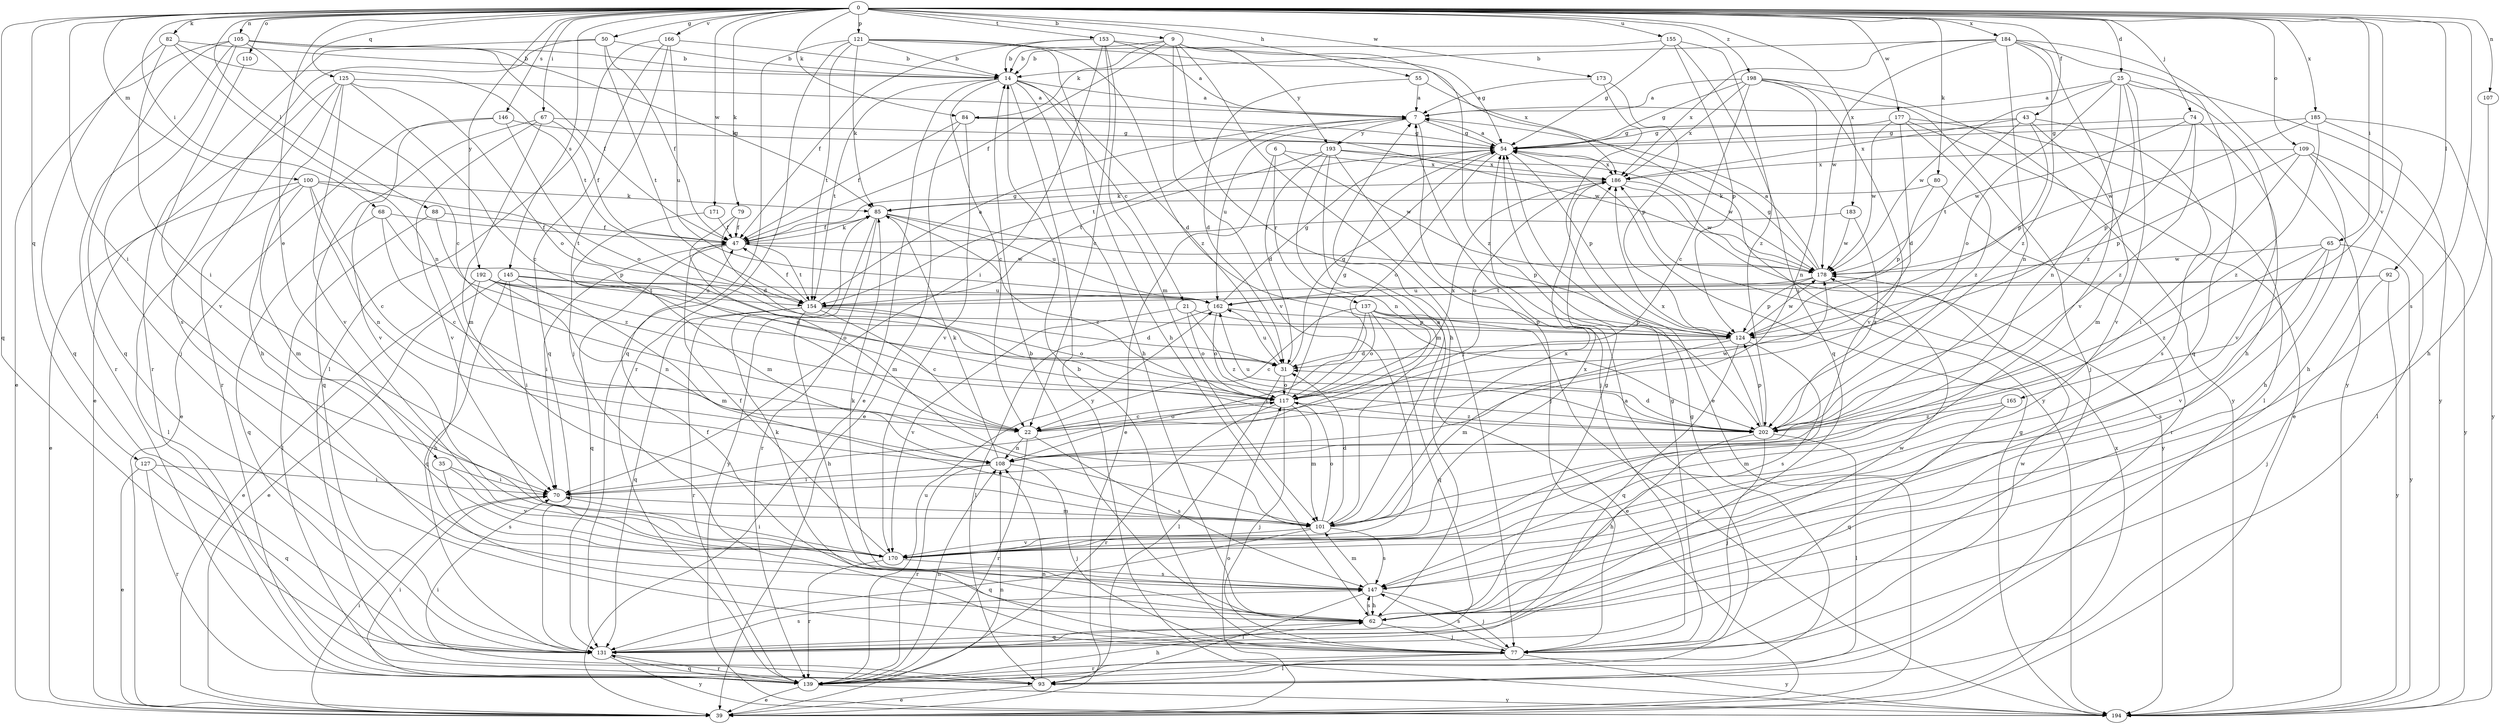 strict digraph  {
0;
6;
7;
9;
14;
21;
22;
25;
31;
35;
39;
43;
47;
50;
54;
55;
62;
65;
67;
68;
70;
74;
77;
79;
80;
82;
84;
85;
88;
92;
93;
100;
101;
105;
107;
108;
109;
110;
117;
121;
124;
125;
127;
131;
137;
139;
145;
146;
147;
153;
154;
155;
162;
165;
166;
170;
171;
173;
177;
178;
183;
184;
185;
186;
192;
193;
194;
198;
202;
0 -> 9  [label=b];
0 -> 25  [label=d];
0 -> 35  [label=e];
0 -> 43  [label=f];
0 -> 50  [label=g];
0 -> 55  [label=h];
0 -> 65  [label=i];
0 -> 67  [label=i];
0 -> 68  [label=i];
0 -> 70  [label=i];
0 -> 74  [label=j];
0 -> 79  [label=k];
0 -> 80  [label=k];
0 -> 82  [label=k];
0 -> 84  [label=k];
0 -> 88  [label=l];
0 -> 92  [label=l];
0 -> 100  [label=m];
0 -> 105  [label=n];
0 -> 107  [label=n];
0 -> 109  [label=o];
0 -> 110  [label=o];
0 -> 121  [label=p];
0 -> 125  [label=q];
0 -> 127  [label=q];
0 -> 131  [label=q];
0 -> 145  [label=s];
0 -> 146  [label=s];
0 -> 147  [label=s];
0 -> 153  [label=t];
0 -> 155  [label=u];
0 -> 165  [label=v];
0 -> 166  [label=v];
0 -> 171  [label=w];
0 -> 173  [label=w];
0 -> 177  [label=w];
0 -> 183  [label=x];
0 -> 184  [label=x];
0 -> 185  [label=x];
0 -> 192  [label=y];
0 -> 198  [label=z];
6 -> 39  [label=e];
6 -> 137  [label=r];
6 -> 178  [label=w];
6 -> 186  [label=x];
7 -> 54  [label=g];
7 -> 77  [label=j];
7 -> 154  [label=t];
7 -> 162  [label=u];
7 -> 193  [label=y];
9 -> 14  [label=b];
9 -> 47  [label=f];
9 -> 62  [label=h];
9 -> 77  [label=j];
9 -> 84  [label=k];
9 -> 170  [label=v];
9 -> 193  [label=y];
9 -> 202  [label=z];
14 -> 7  [label=a];
14 -> 21  [label=c];
14 -> 22  [label=c];
14 -> 31  [label=d];
14 -> 39  [label=e];
14 -> 62  [label=h];
14 -> 154  [label=t];
14 -> 194  [label=y];
21 -> 117  [label=o];
21 -> 124  [label=p];
21 -> 170  [label=v];
21 -> 202  [label=z];
22 -> 108  [label=n];
22 -> 117  [label=o];
22 -> 139  [label=r];
22 -> 147  [label=s];
22 -> 178  [label=w];
25 -> 7  [label=a];
25 -> 62  [label=h];
25 -> 108  [label=n];
25 -> 117  [label=o];
25 -> 170  [label=v];
25 -> 178  [label=w];
25 -> 194  [label=y];
25 -> 202  [label=z];
31 -> 54  [label=g];
31 -> 93  [label=l];
31 -> 117  [label=o];
31 -> 162  [label=u];
35 -> 70  [label=i];
35 -> 147  [label=s];
35 -> 170  [label=v];
39 -> 70  [label=i];
39 -> 108  [label=n];
39 -> 117  [label=o];
39 -> 186  [label=x];
43 -> 54  [label=g];
43 -> 101  [label=m];
43 -> 124  [label=p];
43 -> 147  [label=s];
43 -> 154  [label=t];
43 -> 186  [label=x];
47 -> 54  [label=g];
47 -> 70  [label=i];
47 -> 85  [label=k];
47 -> 131  [label=q];
47 -> 154  [label=t];
47 -> 178  [label=w];
50 -> 14  [label=b];
50 -> 47  [label=f];
50 -> 139  [label=r];
50 -> 147  [label=s];
50 -> 154  [label=t];
54 -> 7  [label=a];
54 -> 117  [label=o];
54 -> 124  [label=p];
54 -> 186  [label=x];
55 -> 7  [label=a];
55 -> 31  [label=d];
55 -> 194  [label=y];
62 -> 14  [label=b];
62 -> 47  [label=f];
62 -> 54  [label=g];
62 -> 77  [label=j];
62 -> 131  [label=q];
62 -> 147  [label=s];
62 -> 178  [label=w];
65 -> 147  [label=s];
65 -> 170  [label=v];
65 -> 178  [label=w];
65 -> 194  [label=y];
65 -> 202  [label=z];
67 -> 47  [label=f];
67 -> 54  [label=g];
67 -> 101  [label=m];
67 -> 131  [label=q];
67 -> 170  [label=v];
68 -> 22  [label=c];
68 -> 47  [label=f];
68 -> 124  [label=p];
68 -> 131  [label=q];
70 -> 101  [label=m];
74 -> 54  [label=g];
74 -> 124  [label=p];
74 -> 170  [label=v];
74 -> 178  [label=w];
74 -> 202  [label=z];
77 -> 14  [label=b];
77 -> 54  [label=g];
77 -> 85  [label=k];
77 -> 93  [label=l];
77 -> 139  [label=r];
77 -> 147  [label=s];
77 -> 178  [label=w];
77 -> 194  [label=y];
79 -> 31  [label=d];
79 -> 47  [label=f];
79 -> 101  [label=m];
80 -> 85  [label=k];
80 -> 124  [label=p];
80 -> 139  [label=r];
82 -> 14  [label=b];
82 -> 70  [label=i];
82 -> 108  [label=n];
82 -> 131  [label=q];
82 -> 154  [label=t];
84 -> 39  [label=e];
84 -> 47  [label=f];
84 -> 54  [label=g];
84 -> 170  [label=v];
84 -> 178  [label=w];
85 -> 47  [label=f];
85 -> 124  [label=p];
85 -> 139  [label=r];
85 -> 162  [label=u];
85 -> 194  [label=y];
85 -> 202  [label=z];
88 -> 47  [label=f];
88 -> 93  [label=l];
88 -> 202  [label=z];
92 -> 77  [label=j];
92 -> 154  [label=t];
92 -> 162  [label=u];
92 -> 194  [label=y];
93 -> 39  [label=e];
93 -> 70  [label=i];
93 -> 108  [label=n];
100 -> 22  [label=c];
100 -> 39  [label=e];
100 -> 85  [label=k];
100 -> 93  [label=l];
100 -> 101  [label=m];
100 -> 108  [label=n];
100 -> 154  [label=t];
101 -> 7  [label=a];
101 -> 31  [label=d];
101 -> 117  [label=o];
101 -> 131  [label=q];
101 -> 147  [label=s];
101 -> 170  [label=v];
101 -> 186  [label=x];
105 -> 14  [label=b];
105 -> 22  [label=c];
105 -> 39  [label=e];
105 -> 47  [label=f];
105 -> 77  [label=j];
105 -> 85  [label=k];
105 -> 131  [label=q];
105 -> 139  [label=r];
107 -> 62  [label=h];
108 -> 70  [label=i];
108 -> 77  [label=j];
108 -> 85  [label=k];
108 -> 139  [label=r];
109 -> 62  [label=h];
109 -> 70  [label=i];
109 -> 93  [label=l];
109 -> 124  [label=p];
109 -> 186  [label=x];
109 -> 194  [label=y];
110 -> 170  [label=v];
117 -> 22  [label=c];
117 -> 54  [label=g];
117 -> 77  [label=j];
117 -> 101  [label=m];
117 -> 139  [label=r];
117 -> 186  [label=x];
117 -> 202  [label=z];
121 -> 14  [label=b];
121 -> 62  [label=h];
121 -> 85  [label=k];
121 -> 131  [label=q];
121 -> 139  [label=r];
121 -> 154  [label=t];
121 -> 186  [label=x];
121 -> 202  [label=z];
124 -> 31  [label=d];
124 -> 101  [label=m];
124 -> 131  [label=q];
124 -> 147  [label=s];
124 -> 178  [label=w];
125 -> 7  [label=a];
125 -> 22  [label=c];
125 -> 39  [label=e];
125 -> 62  [label=h];
125 -> 117  [label=o];
125 -> 139  [label=r];
125 -> 170  [label=v];
127 -> 39  [label=e];
127 -> 70  [label=i];
127 -> 131  [label=q];
127 -> 139  [label=r];
131 -> 139  [label=r];
131 -> 147  [label=s];
131 -> 194  [label=y];
137 -> 22  [label=c];
137 -> 39  [label=e];
137 -> 70  [label=i];
137 -> 117  [label=o];
137 -> 124  [label=p];
137 -> 131  [label=q];
137 -> 194  [label=y];
139 -> 7  [label=a];
139 -> 39  [label=e];
139 -> 54  [label=g];
139 -> 62  [label=h];
139 -> 70  [label=i];
139 -> 108  [label=n];
139 -> 131  [label=q];
139 -> 162  [label=u];
139 -> 194  [label=y];
145 -> 31  [label=d];
145 -> 39  [label=e];
145 -> 70  [label=i];
145 -> 101  [label=m];
145 -> 131  [label=q];
145 -> 162  [label=u];
146 -> 39  [label=e];
146 -> 54  [label=g];
146 -> 117  [label=o];
146 -> 170  [label=v];
147 -> 62  [label=h];
147 -> 77  [label=j];
147 -> 85  [label=k];
147 -> 93  [label=l];
147 -> 101  [label=m];
153 -> 7  [label=a];
153 -> 14  [label=b];
153 -> 22  [label=c];
153 -> 47  [label=f];
153 -> 54  [label=g];
153 -> 70  [label=i];
153 -> 101  [label=m];
154 -> 7  [label=a];
154 -> 22  [label=c];
154 -> 31  [label=d];
154 -> 47  [label=f];
154 -> 62  [label=h];
154 -> 117  [label=o];
154 -> 131  [label=q];
154 -> 139  [label=r];
155 -> 14  [label=b];
155 -> 54  [label=g];
155 -> 124  [label=p];
155 -> 131  [label=q];
155 -> 202  [label=z];
162 -> 54  [label=g];
162 -> 93  [label=l];
162 -> 117  [label=o];
162 -> 124  [label=p];
165 -> 101  [label=m];
165 -> 131  [label=q];
165 -> 202  [label=z];
166 -> 14  [label=b];
166 -> 77  [label=j];
166 -> 93  [label=l];
166 -> 131  [label=q];
166 -> 162  [label=u];
170 -> 47  [label=f];
170 -> 70  [label=i];
170 -> 139  [label=r];
170 -> 147  [label=s];
170 -> 186  [label=x];
171 -> 47  [label=f];
171 -> 101  [label=m];
173 -> 7  [label=a];
173 -> 39  [label=e];
173 -> 124  [label=p];
177 -> 31  [label=d];
177 -> 39  [label=e];
177 -> 54  [label=g];
177 -> 93  [label=l];
177 -> 178  [label=w];
177 -> 202  [label=z];
178 -> 7  [label=a];
178 -> 54  [label=g];
178 -> 124  [label=p];
178 -> 162  [label=u];
183 -> 47  [label=f];
183 -> 178  [label=w];
183 -> 202  [label=z];
184 -> 14  [label=b];
184 -> 108  [label=n];
184 -> 131  [label=q];
184 -> 170  [label=v];
184 -> 178  [label=w];
184 -> 186  [label=x];
184 -> 194  [label=y];
184 -> 202  [label=z];
185 -> 54  [label=g];
185 -> 62  [label=h];
185 -> 178  [label=w];
185 -> 194  [label=y];
185 -> 202  [label=z];
186 -> 85  [label=k];
186 -> 117  [label=o];
186 -> 178  [label=w];
186 -> 194  [label=y];
192 -> 39  [label=e];
192 -> 62  [label=h];
192 -> 108  [label=n];
192 -> 117  [label=o];
192 -> 154  [label=t];
192 -> 162  [label=u];
193 -> 31  [label=d];
193 -> 77  [label=j];
193 -> 101  [label=m];
193 -> 108  [label=n];
193 -> 154  [label=t];
193 -> 178  [label=w];
193 -> 186  [label=x];
194 -> 54  [label=g];
198 -> 7  [label=a];
198 -> 22  [label=c];
198 -> 54  [label=g];
198 -> 77  [label=j];
198 -> 108  [label=n];
198 -> 170  [label=v];
198 -> 186  [label=x];
198 -> 194  [label=y];
202 -> 31  [label=d];
202 -> 62  [label=h];
202 -> 77  [label=j];
202 -> 93  [label=l];
202 -> 124  [label=p];
202 -> 162  [label=u];
202 -> 186  [label=x];
}
